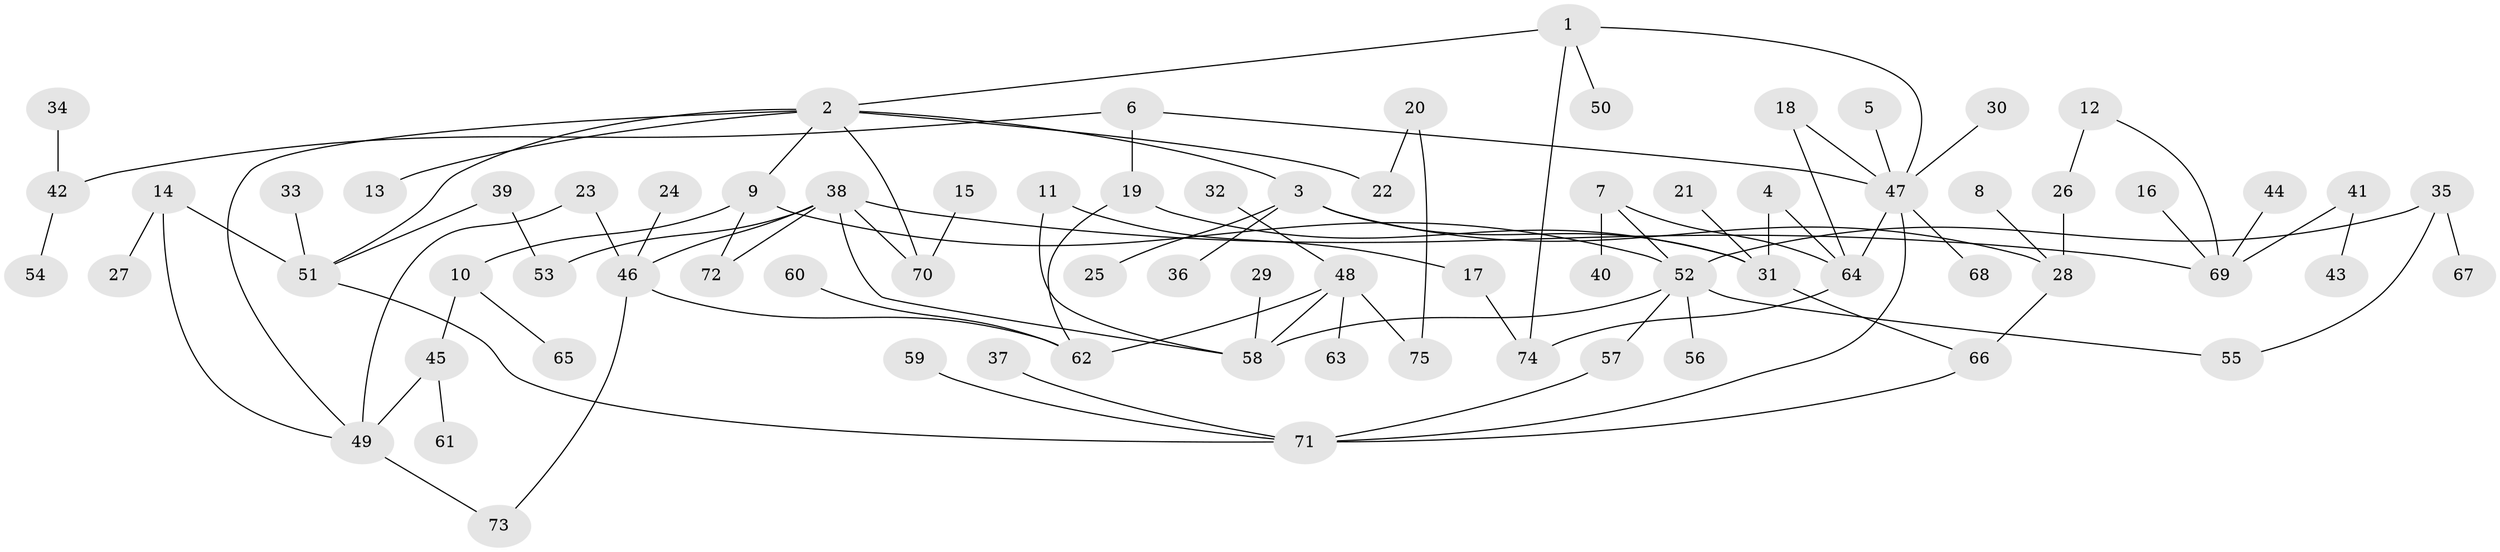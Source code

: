 // original degree distribution, {7: 0.026845637583892617, 5: 0.04697986577181208, 6: 0.013422818791946308, 4: 0.08053691275167785, 3: 0.16778523489932887, 2: 0.30201342281879195, 1: 0.3624161073825503}
// Generated by graph-tools (version 1.1) at 2025/49/03/09/25 03:49:21]
// undirected, 75 vertices, 96 edges
graph export_dot {
graph [start="1"]
  node [color=gray90,style=filled];
  1;
  2;
  3;
  4;
  5;
  6;
  7;
  8;
  9;
  10;
  11;
  12;
  13;
  14;
  15;
  16;
  17;
  18;
  19;
  20;
  21;
  22;
  23;
  24;
  25;
  26;
  27;
  28;
  29;
  30;
  31;
  32;
  33;
  34;
  35;
  36;
  37;
  38;
  39;
  40;
  41;
  42;
  43;
  44;
  45;
  46;
  47;
  48;
  49;
  50;
  51;
  52;
  53;
  54;
  55;
  56;
  57;
  58;
  59;
  60;
  61;
  62;
  63;
  64;
  65;
  66;
  67;
  68;
  69;
  70;
  71;
  72;
  73;
  74;
  75;
  1 -- 2 [weight=1.0];
  1 -- 47 [weight=1.0];
  1 -- 50 [weight=1.0];
  1 -- 74 [weight=1.0];
  2 -- 3 [weight=1.0];
  2 -- 9 [weight=1.0];
  2 -- 13 [weight=1.0];
  2 -- 22 [weight=1.0];
  2 -- 49 [weight=1.0];
  2 -- 51 [weight=1.0];
  2 -- 70 [weight=1.0];
  3 -- 25 [weight=1.0];
  3 -- 28 [weight=1.0];
  3 -- 31 [weight=1.0];
  3 -- 36 [weight=1.0];
  4 -- 31 [weight=1.0];
  4 -- 64 [weight=1.0];
  5 -- 47 [weight=1.0];
  6 -- 19 [weight=1.0];
  6 -- 42 [weight=1.0];
  6 -- 47 [weight=1.0];
  7 -- 40 [weight=1.0];
  7 -- 52 [weight=1.0];
  7 -- 64 [weight=1.0];
  8 -- 28 [weight=1.0];
  9 -- 10 [weight=1.0];
  9 -- 52 [weight=1.0];
  9 -- 72 [weight=1.0];
  10 -- 45 [weight=1.0];
  10 -- 65 [weight=1.0];
  11 -- 17 [weight=1.0];
  11 -- 58 [weight=1.0];
  12 -- 26 [weight=1.0];
  12 -- 69 [weight=1.0];
  14 -- 27 [weight=1.0];
  14 -- 49 [weight=1.0];
  14 -- 51 [weight=1.0];
  15 -- 70 [weight=1.0];
  16 -- 69 [weight=1.0];
  17 -- 74 [weight=1.0];
  18 -- 47 [weight=1.0];
  18 -- 64 [weight=1.0];
  19 -- 31 [weight=1.0];
  19 -- 62 [weight=1.0];
  20 -- 22 [weight=1.0];
  20 -- 75 [weight=1.0];
  21 -- 31 [weight=1.0];
  23 -- 46 [weight=1.0];
  23 -- 49 [weight=1.0];
  24 -- 46 [weight=1.0];
  26 -- 28 [weight=1.0];
  28 -- 66 [weight=1.0];
  29 -- 58 [weight=1.0];
  30 -- 47 [weight=1.0];
  31 -- 66 [weight=1.0];
  32 -- 48 [weight=1.0];
  33 -- 51 [weight=1.0];
  34 -- 42 [weight=1.0];
  35 -- 52 [weight=1.0];
  35 -- 55 [weight=1.0];
  35 -- 67 [weight=1.0];
  37 -- 71 [weight=1.0];
  38 -- 46 [weight=1.0];
  38 -- 53 [weight=1.0];
  38 -- 58 [weight=1.0];
  38 -- 69 [weight=1.0];
  38 -- 70 [weight=1.0];
  38 -- 72 [weight=1.0];
  39 -- 51 [weight=1.0];
  39 -- 53 [weight=1.0];
  41 -- 43 [weight=1.0];
  41 -- 69 [weight=1.0];
  42 -- 54 [weight=1.0];
  44 -- 69 [weight=2.0];
  45 -- 49 [weight=1.0];
  45 -- 61 [weight=1.0];
  46 -- 62 [weight=1.0];
  46 -- 73 [weight=1.0];
  47 -- 64 [weight=1.0];
  47 -- 68 [weight=1.0];
  47 -- 71 [weight=1.0];
  48 -- 58 [weight=1.0];
  48 -- 62 [weight=1.0];
  48 -- 63 [weight=1.0];
  48 -- 75 [weight=1.0];
  49 -- 73 [weight=1.0];
  51 -- 71 [weight=1.0];
  52 -- 55 [weight=1.0];
  52 -- 56 [weight=1.0];
  52 -- 57 [weight=1.0];
  52 -- 58 [weight=1.0];
  57 -- 71 [weight=1.0];
  59 -- 71 [weight=1.0];
  60 -- 62 [weight=1.0];
  64 -- 74 [weight=1.0];
  66 -- 71 [weight=1.0];
}
